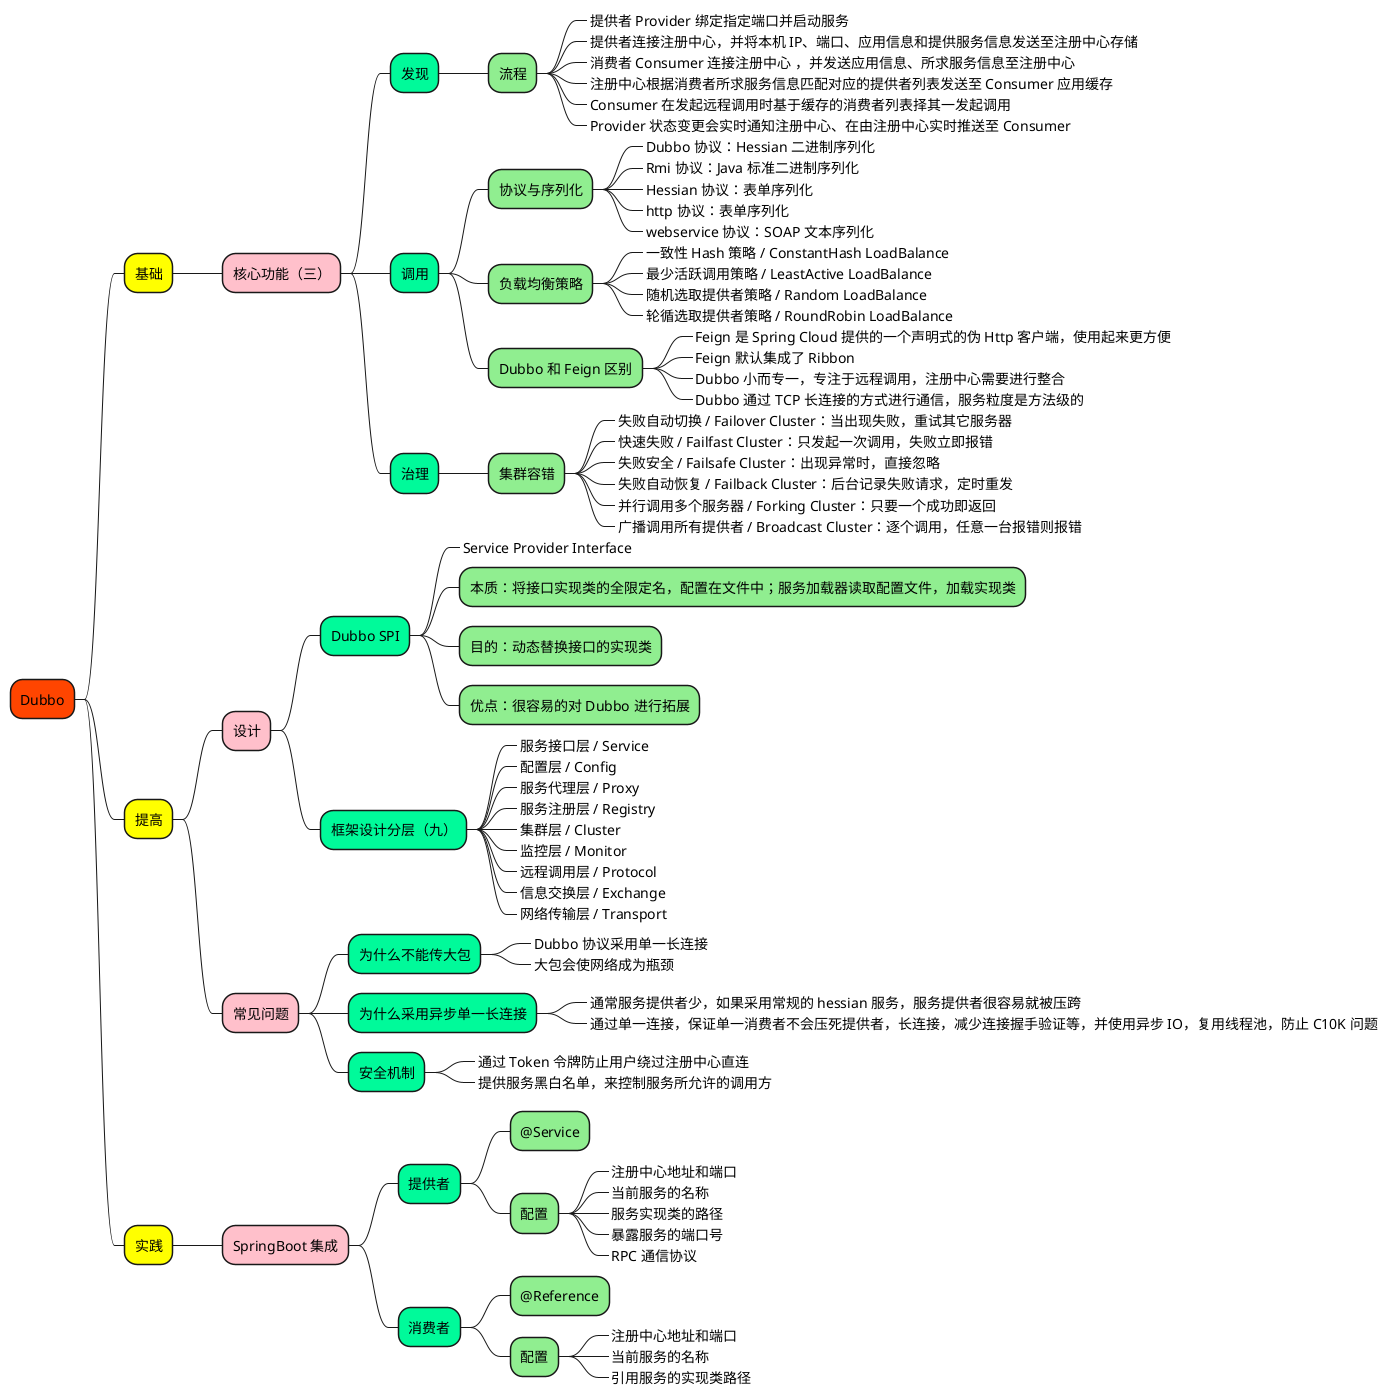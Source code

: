 @startmindmap

+[#OrangeRed] Dubbo

++[#yellow] 基础

+++[#Pink] 核心功能（三）

++++[#MediumSpringGreen] 发现

+++++[#LightGreen] 流程
++++++[#Aquamarine]_ 提供者 Provider 绑定指定端口并启动服务
++++++[#Aquamarine]_ 提供者连接注册中心，并将本机 IP、端口、应用信息和提供服务信息发送至注册中心存储
++++++[#Aquamarine]_ 消费者 Consumer 连接注册中心 ，并发送应用信息、所求服务信息至注册中心
++++++[#Aquamarine]_ 注册中心根据消费者所求服务信息匹配对应的提供者列表发送至 Consumer 应用缓存
++++++[#Aquamarine]_ Consumer 在发起远程调用时基于缓存的消费者列表择其一发起调用
++++++[#Aquamarine]_ Provider 状态变更会实时通知注册中心、在由注册中心实时推送至 Consumer

++++[#MediumSpringGreen] 调用

+++++[#LightGreen] 协议与序列化
++++++[#Aquamarine]_ Dubbo 协议：Hessian 二进制序列化
++++++[#Aquamarine]_ Rmi 协议：Java 标准二进制序列化
++++++[#Aquamarine]_ Hessian 协议：表单序列化
++++++[#Aquamarine]_ http 协议：表单序列化
++++++[#Aquamarine]_ webservice 协议：SOAP 文本序列化

+++++[#LightGreen] 负载均衡策略
++++++[#Aquamarine]_ 一致性 Hash 策略 / ConstantHash LoadBalance
++++++[#Aquamarine]_ 最少活跃调用策略 / LeastActive LoadBalance
++++++[#Aquamarine]_ 随机选取提供者策略 / Random LoadBalance
++++++[#Aquamarine]_ 轮循选取提供者策略 / RoundRobin LoadBalance

+++++[#LightGreen] Dubbo 和 Feign 区别
++++++[#Aquamarine]_ Feign 是 Spring Cloud 提供的一个声明式的伪 Http 客户端，使用起来更方便
++++++[#Aquamarine]_ Feign 默认集成了 Ribbon
++++++[#Aquamarine]_ Dubbo 小而专一，专注于远程调用，注册中心需要进行整合
++++++[#Aquamarine]_ Dubbo 通过 TCP 长连接的方式进行通信，服务粒度是方法级的

++++[#MediumSpringGreen] 治理

+++++[#LightGreen] 集群容错
++++++[#Aquamarine]_ 失败自动切换 / Failover Cluster：当出现失败，重试其它服务器
++++++[#Aquamarine]_ 快速失败 / Failfast Cluster：只发起一次调用，失败立即报错
++++++[#Aquamarine]_ 失败安全 / Failsafe Cluster：出现异常时，直接忽略
++++++[#Aquamarine]_ 失败自动恢复 / Failback Cluster：后台记录失败请求，定时重发
++++++[#Aquamarine]_ 并行调用多个服务器 / Forking Cluster：只要一个成功即返回
++++++[#Aquamarine]_ 广播调用所有提供者 / Broadcast Cluster：逐个调用，任意一台报错则报错


++[#yellow] 提高

+++[#Pink] 设计

++++[#MediumSpringGreen] Dubbo SPI
+++++[#LightGreen]_ Service Provider Interface
+++++[#LightGreen] 本质：将接口实现类的全限定名，配置在文件中；服务加载器读取配置文件，加载实现类
+++++[#LightGreen] 目的：动态替换接口的实现类
+++++[#LightGreen] 优点：很容易的对 Dubbo 进行拓展

++++[#MediumSpringGreen] 框架设计分层（九）
+++++[#LightGreen]_ 服务接口层 / Service
+++++[#LightGreen]_ 配置层 / Config
+++++[#LightGreen]_ 服务代理层 / Proxy
+++++[#LightGreen]_ 服务注册层 / Registry
+++++[#LightGreen]_ 集群层 / Cluster
+++++[#LightGreen]_ 监控层 / Monitor
+++++[#LightGreen]_ 远程调用层 / Protocol
+++++[#LightGreen]_ 信息交换层 / Exchange
+++++[#LightGreen]_ 网络传输层 / Transport

+++[#Pink] 常见问题

++++[#MediumSpringGreen] 为什么不能传大包
+++++[#LightGreen]_ Dubbo 协议采用单一长连接
+++++[#LightGreen]_ 大包会使网络成为瓶颈
++++[#MediumSpringGreen] 为什么采用异步单一长连接
+++++[#LightGreen]_ 通常服务提供者少，如果采用常规的 hessian 服务，服务提供者很容易就被压跨
+++++[#LightGreen]_ 通过单一连接，保证单一消费者不会压死提供者，长连接，减少连接握手验证等，并使用异步 IO，复用线程池，防止 C10K 问题

++++[#MediumSpringGreen] 安全机制
+++++[#LightGreen]_ 通过 Token 令牌防止用户绕过注册中心直连
+++++[#LightGreen]_ 提供服务黑白名单，来控制服务所允许的调用方


++[#yellow] 实践

+++[#Pink] SpringBoot 集成

++++[#MediumSpringGreen] 提供者
+++++[#LightGreen] @Service
+++++[#LightGreen] 配置
++++++[#Aquamarine]_ 注册中心地址和端口
++++++[#Aquamarine]_ 当前服务的名称
++++++[#Aquamarine]_ 服务实现类的路径
++++++[#Aquamarine]_ 暴露服务的端口号
++++++[#Aquamarine]_ RPC 通信协议

++++[#MediumSpringGreen] 消费者
+++++[#LightGreen] @Reference
+++++[#LightGreen] 配置
++++++[#Aquamarine]_ 注册中心地址和端口
++++++[#Aquamarine]_ 当前服务的名称
++++++[#Aquamarine]_ 引用服务的实现类路径


@endmindmap